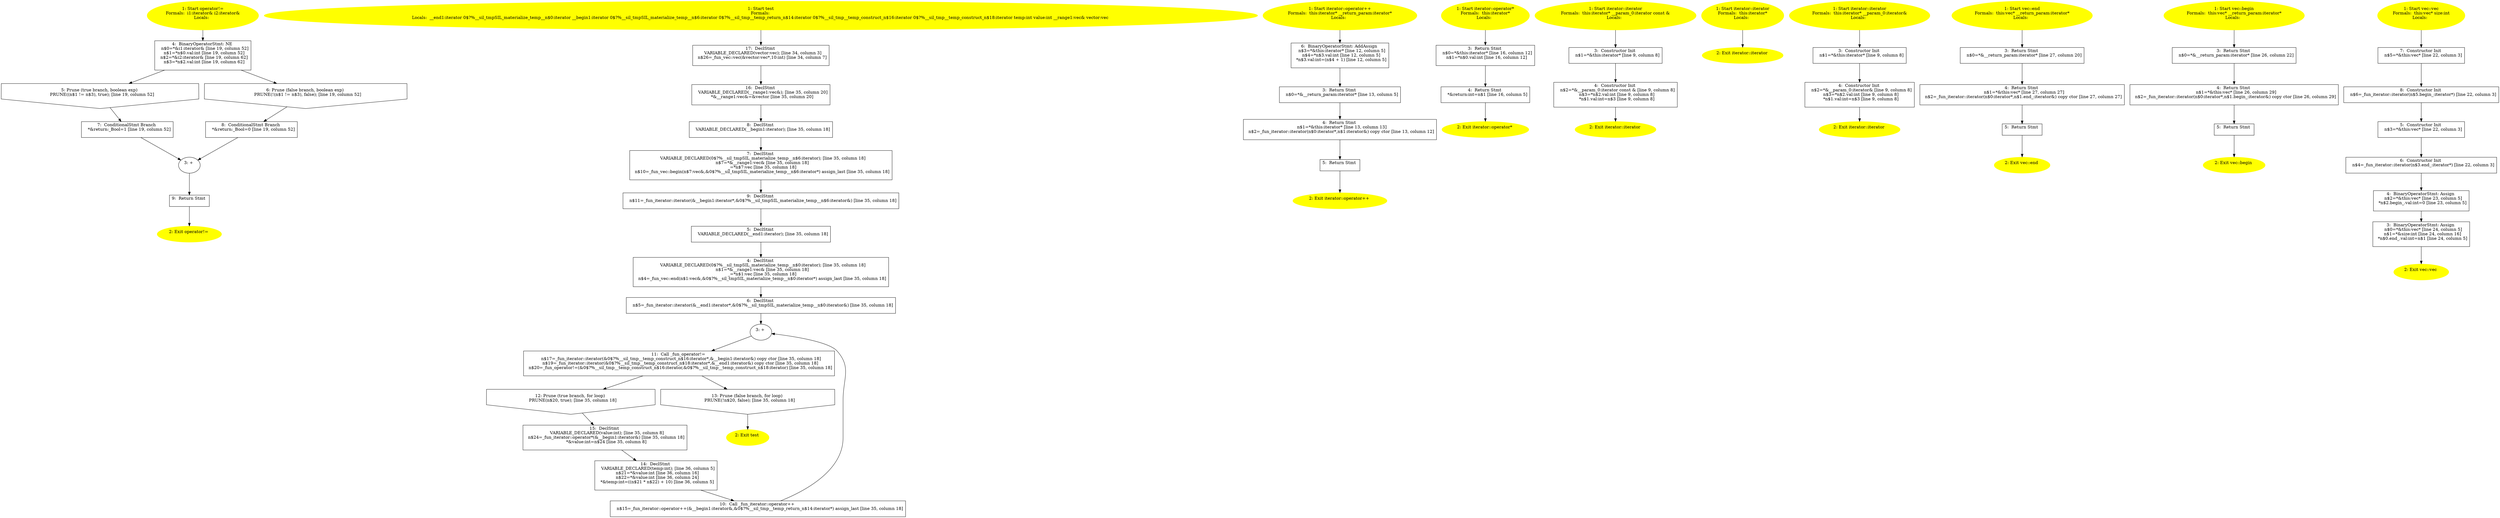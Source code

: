 /* @generated */
digraph cfg {
"operator!=#4715710375716659667.eb4126b3edd381f3092a9e38275754d4_1" [label="1: Start operator!=\nFormals:  i1:iterator& i2:iterator&\nLocals:  \n  " color=yellow style=filled]
	

	 "operator!=#4715710375716659667.eb4126b3edd381f3092a9e38275754d4_1" -> "operator!=#4715710375716659667.eb4126b3edd381f3092a9e38275754d4_4" ;
"operator!=#4715710375716659667.eb4126b3edd381f3092a9e38275754d4_2" [label="2: Exit operator!= \n  " color=yellow style=filled]
	

"operator!=#4715710375716659667.eb4126b3edd381f3092a9e38275754d4_3" [label="3: + \n  " ]
	

	 "operator!=#4715710375716659667.eb4126b3edd381f3092a9e38275754d4_3" -> "operator!=#4715710375716659667.eb4126b3edd381f3092a9e38275754d4_9" ;
"operator!=#4715710375716659667.eb4126b3edd381f3092a9e38275754d4_4" [label="4:  BinaryOperatorStmt: NE \n   n$0=*&i1:iterator& [line 19, column 52]\n  n$1=*n$0.val:int [line 19, column 52]\n  n$2=*&i2:iterator& [line 19, column 62]\n  n$3=*n$2.val:int [line 19, column 62]\n " shape="box"]
	

	 "operator!=#4715710375716659667.eb4126b3edd381f3092a9e38275754d4_4" -> "operator!=#4715710375716659667.eb4126b3edd381f3092a9e38275754d4_5" ;
	 "operator!=#4715710375716659667.eb4126b3edd381f3092a9e38275754d4_4" -> "operator!=#4715710375716659667.eb4126b3edd381f3092a9e38275754d4_6" ;
"operator!=#4715710375716659667.eb4126b3edd381f3092a9e38275754d4_5" [label="5: Prune (true branch, boolean exp) \n   PRUNE((n$1 != n$3), true); [line 19, column 52]\n " shape="invhouse"]
	

	 "operator!=#4715710375716659667.eb4126b3edd381f3092a9e38275754d4_5" -> "operator!=#4715710375716659667.eb4126b3edd381f3092a9e38275754d4_7" ;
"operator!=#4715710375716659667.eb4126b3edd381f3092a9e38275754d4_6" [label="6: Prune (false branch, boolean exp) \n   PRUNE(!(n$1 != n$3), false); [line 19, column 52]\n " shape="invhouse"]
	

	 "operator!=#4715710375716659667.eb4126b3edd381f3092a9e38275754d4_6" -> "operator!=#4715710375716659667.eb4126b3edd381f3092a9e38275754d4_8" ;
"operator!=#4715710375716659667.eb4126b3edd381f3092a9e38275754d4_7" [label="7:  ConditionalStmt Branch \n   *&return:_Bool=1 [line 19, column 52]\n " shape="box"]
	

	 "operator!=#4715710375716659667.eb4126b3edd381f3092a9e38275754d4_7" -> "operator!=#4715710375716659667.eb4126b3edd381f3092a9e38275754d4_3" ;
"operator!=#4715710375716659667.eb4126b3edd381f3092a9e38275754d4_8" [label="8:  ConditionalStmt Branch \n   *&return:_Bool=0 [line 19, column 52]\n " shape="box"]
	

	 "operator!=#4715710375716659667.eb4126b3edd381f3092a9e38275754d4_8" -> "operator!=#4715710375716659667.eb4126b3edd381f3092a9e38275754d4_3" ;
"operator!=#4715710375716659667.eb4126b3edd381f3092a9e38275754d4_9" [label="9:  Return Stmt \n  " shape="box"]
	

	 "operator!=#4715710375716659667.eb4126b3edd381f3092a9e38275754d4_9" -> "operator!=#4715710375716659667.eb4126b3edd381f3092a9e38275754d4_2" ;
"test#18241244337164948030.afc14f193ad97442f67ac7183be789bc_1" [label="1: Start test\nFormals: \nLocals:  __end1:iterator 0$?%__sil_tmpSIL_materialize_temp__n$0:iterator __begin1:iterator 0$?%__sil_tmpSIL_materialize_temp__n$6:iterator 0$?%__sil_tmp__temp_return_n$14:iterator 0$?%__sil_tmp__temp_construct_n$16:iterator 0$?%__sil_tmp__temp_construct_n$18:iterator temp:int value:int __range1:vec& vector:vec \n  " color=yellow style=filled]
	

	 "test#18241244337164948030.afc14f193ad97442f67ac7183be789bc_1" -> "test#18241244337164948030.afc14f193ad97442f67ac7183be789bc_17" ;
"test#18241244337164948030.afc14f193ad97442f67ac7183be789bc_2" [label="2: Exit test \n  " color=yellow style=filled]
	

"test#18241244337164948030.afc14f193ad97442f67ac7183be789bc_3" [label="3: + \n  " ]
	

	 "test#18241244337164948030.afc14f193ad97442f67ac7183be789bc_3" -> "test#18241244337164948030.afc14f193ad97442f67ac7183be789bc_11" ;
"test#18241244337164948030.afc14f193ad97442f67ac7183be789bc_4" [label="4:  DeclStmt \n   VARIABLE_DECLARED(0$?%__sil_tmpSIL_materialize_temp__n$0:iterator); [line 35, column 18]\n  n$1=*&__range1:vec& [line 35, column 18]\n  _=*n$1:vec [line 35, column 18]\n  n$4=_fun_vec::end(n$1:vec&,&0$?%__sil_tmpSIL_materialize_temp__n$0:iterator*) assign_last [line 35, column 18]\n " shape="box"]
	

	 "test#18241244337164948030.afc14f193ad97442f67ac7183be789bc_4" -> "test#18241244337164948030.afc14f193ad97442f67ac7183be789bc_6" ;
"test#18241244337164948030.afc14f193ad97442f67ac7183be789bc_5" [label="5:  DeclStmt \n   VARIABLE_DECLARED(__end1:iterator); [line 35, column 18]\n " shape="box"]
	

	 "test#18241244337164948030.afc14f193ad97442f67ac7183be789bc_5" -> "test#18241244337164948030.afc14f193ad97442f67ac7183be789bc_4" ;
"test#18241244337164948030.afc14f193ad97442f67ac7183be789bc_6" [label="6:  DeclStmt \n   n$5=_fun_iterator::iterator(&__end1:iterator*,&0$?%__sil_tmpSIL_materialize_temp__n$0:iterator&) [line 35, column 18]\n " shape="box"]
	

	 "test#18241244337164948030.afc14f193ad97442f67ac7183be789bc_6" -> "test#18241244337164948030.afc14f193ad97442f67ac7183be789bc_3" ;
"test#18241244337164948030.afc14f193ad97442f67ac7183be789bc_7" [label="7:  DeclStmt \n   VARIABLE_DECLARED(0$?%__sil_tmpSIL_materialize_temp__n$6:iterator); [line 35, column 18]\n  n$7=*&__range1:vec& [line 35, column 18]\n  _=*n$7:vec [line 35, column 18]\n  n$10=_fun_vec::begin(n$7:vec&,&0$?%__sil_tmpSIL_materialize_temp__n$6:iterator*) assign_last [line 35, column 18]\n " shape="box"]
	

	 "test#18241244337164948030.afc14f193ad97442f67ac7183be789bc_7" -> "test#18241244337164948030.afc14f193ad97442f67ac7183be789bc_9" ;
"test#18241244337164948030.afc14f193ad97442f67ac7183be789bc_8" [label="8:  DeclStmt \n   VARIABLE_DECLARED(__begin1:iterator); [line 35, column 18]\n " shape="box"]
	

	 "test#18241244337164948030.afc14f193ad97442f67ac7183be789bc_8" -> "test#18241244337164948030.afc14f193ad97442f67ac7183be789bc_7" ;
"test#18241244337164948030.afc14f193ad97442f67ac7183be789bc_9" [label="9:  DeclStmt \n   n$11=_fun_iterator::iterator(&__begin1:iterator*,&0$?%__sil_tmpSIL_materialize_temp__n$6:iterator&) [line 35, column 18]\n " shape="box"]
	

	 "test#18241244337164948030.afc14f193ad97442f67ac7183be789bc_9" -> "test#18241244337164948030.afc14f193ad97442f67ac7183be789bc_5" ;
"test#18241244337164948030.afc14f193ad97442f67ac7183be789bc_10" [label="10:  Call _fun_iterator::operator++ \n   n$15=_fun_iterator::operator++(&__begin1:iterator&,&0$?%__sil_tmp__temp_return_n$14:iterator*) assign_last [line 35, column 18]\n " shape="box"]
	

	 "test#18241244337164948030.afc14f193ad97442f67ac7183be789bc_10" -> "test#18241244337164948030.afc14f193ad97442f67ac7183be789bc_3" ;
"test#18241244337164948030.afc14f193ad97442f67ac7183be789bc_11" [label="11:  Call _fun_operator!= \n   n$17=_fun_iterator::iterator(&0$?%__sil_tmp__temp_construct_n$16:iterator*,&__begin1:iterator&) copy ctor [line 35, column 18]\n  n$19=_fun_iterator::iterator(&0$?%__sil_tmp__temp_construct_n$18:iterator*,&__end1:iterator&) copy ctor [line 35, column 18]\n  n$20=_fun_operator!=(&0$?%__sil_tmp__temp_construct_n$16:iterator,&0$?%__sil_tmp__temp_construct_n$18:iterator) [line 35, column 18]\n " shape="box"]
	

	 "test#18241244337164948030.afc14f193ad97442f67ac7183be789bc_11" -> "test#18241244337164948030.afc14f193ad97442f67ac7183be789bc_12" ;
	 "test#18241244337164948030.afc14f193ad97442f67ac7183be789bc_11" -> "test#18241244337164948030.afc14f193ad97442f67ac7183be789bc_13" ;
"test#18241244337164948030.afc14f193ad97442f67ac7183be789bc_12" [label="12: Prune (true branch, for loop) \n   PRUNE(n$20, true); [line 35, column 18]\n " shape="invhouse"]
	

	 "test#18241244337164948030.afc14f193ad97442f67ac7183be789bc_12" -> "test#18241244337164948030.afc14f193ad97442f67ac7183be789bc_15" ;
"test#18241244337164948030.afc14f193ad97442f67ac7183be789bc_13" [label="13: Prune (false branch, for loop) \n   PRUNE(!n$20, false); [line 35, column 18]\n " shape="invhouse"]
	

	 "test#18241244337164948030.afc14f193ad97442f67ac7183be789bc_13" -> "test#18241244337164948030.afc14f193ad97442f67ac7183be789bc_2" ;
"test#18241244337164948030.afc14f193ad97442f67ac7183be789bc_14" [label="14:  DeclStmt \n   VARIABLE_DECLARED(temp:int); [line 36, column 5]\n  n$21=*&value:int [line 36, column 16]\n  n$22=*&value:int [line 36, column 24]\n  *&temp:int=((n$21 * n$22) + 10) [line 36, column 5]\n " shape="box"]
	

	 "test#18241244337164948030.afc14f193ad97442f67ac7183be789bc_14" -> "test#18241244337164948030.afc14f193ad97442f67ac7183be789bc_10" ;
"test#18241244337164948030.afc14f193ad97442f67ac7183be789bc_15" [label="15:  DeclStmt \n   VARIABLE_DECLARED(value:int); [line 35, column 8]\n  n$24=_fun_iterator::operator*(&__begin1:iterator&) [line 35, column 18]\n  *&value:int=n$24 [line 35, column 8]\n " shape="box"]
	

	 "test#18241244337164948030.afc14f193ad97442f67ac7183be789bc_15" -> "test#18241244337164948030.afc14f193ad97442f67ac7183be789bc_14" ;
"test#18241244337164948030.afc14f193ad97442f67ac7183be789bc_16" [label="16:  DeclStmt \n   VARIABLE_DECLARED(__range1:vec&); [line 35, column 20]\n  *&__range1:vec&=&vector [line 35, column 20]\n " shape="box"]
	

	 "test#18241244337164948030.afc14f193ad97442f67ac7183be789bc_16" -> "test#18241244337164948030.afc14f193ad97442f67ac7183be789bc_8" ;
"test#18241244337164948030.afc14f193ad97442f67ac7183be789bc_17" [label="17:  DeclStmt \n   VARIABLE_DECLARED(vector:vec); [line 34, column 3]\n  n$26=_fun_vec::vec(&vector:vec*,10:int) [line 34, column 7]\n " shape="box"]
	

	 "test#18241244337164948030.afc14f193ad97442f67ac7183be789bc_17" -> "test#18241244337164948030.afc14f193ad97442f67ac7183be789bc_16" ;
"operator++#iterator(class iterator)#(14034081864165661659).574423d3d3249b4f53477fb1be150024_1" [label="1: Start iterator::operator++\nFormals:  this:iterator* __return_param:iterator*\nLocals:  \n  " color=yellow style=filled]
	

	 "operator++#iterator(class iterator)#(14034081864165661659).574423d3d3249b4f53477fb1be150024_1" -> "operator++#iterator(class iterator)#(14034081864165661659).574423d3d3249b4f53477fb1be150024_6" ;
"operator++#iterator(class iterator)#(14034081864165661659).574423d3d3249b4f53477fb1be150024_2" [label="2: Exit iterator::operator++ \n  " color=yellow style=filled]
	

"operator++#iterator(class iterator)#(14034081864165661659).574423d3d3249b4f53477fb1be150024_3" [label="3:  Return Stmt \n   n$0=*&__return_param:iterator* [line 13, column 5]\n " shape="box"]
	

	 "operator++#iterator(class iterator)#(14034081864165661659).574423d3d3249b4f53477fb1be150024_3" -> "operator++#iterator(class iterator)#(14034081864165661659).574423d3d3249b4f53477fb1be150024_4" ;
"operator++#iterator(class iterator)#(14034081864165661659).574423d3d3249b4f53477fb1be150024_4" [label="4:  Return Stmt \n   n$1=*&this:iterator* [line 13, column 13]\n  n$2=_fun_iterator::iterator(n$0:iterator*,n$1:iterator&) copy ctor [line 13, column 12]\n " shape="box"]
	

	 "operator++#iterator(class iterator)#(14034081864165661659).574423d3d3249b4f53477fb1be150024_4" -> "operator++#iterator(class iterator)#(14034081864165661659).574423d3d3249b4f53477fb1be150024_5" ;
"operator++#iterator(class iterator)#(14034081864165661659).574423d3d3249b4f53477fb1be150024_5" [label="5:  Return Stmt \n  " shape="box"]
	

	 "operator++#iterator(class iterator)#(14034081864165661659).574423d3d3249b4f53477fb1be150024_5" -> "operator++#iterator(class iterator)#(14034081864165661659).574423d3d3249b4f53477fb1be150024_2" ;
"operator++#iterator(class iterator)#(14034081864165661659).574423d3d3249b4f53477fb1be150024_6" [label="6:  BinaryOperatorStmt: AddAssign \n   n$3=*&this:iterator* [line 12, column 5]\n  n$4=*n$3.val:int [line 12, column 5]\n  *n$3.val:int=(n$4 + 1) [line 12, column 5]\n " shape="box"]
	

	 "operator++#iterator(class iterator)#(14034081864165661659).574423d3d3249b4f53477fb1be150024_6" -> "operator++#iterator(class iterator)#(14034081864165661659).574423d3d3249b4f53477fb1be150024_3" ;
"operator*#iterator#(14296957122470685412).e3f593369544fc43a253ad1e4f5ed136_1" [label="1: Start iterator::operator*\nFormals:  this:iterator*\nLocals:  \n  " color=yellow style=filled]
	

	 "operator*#iterator#(14296957122470685412).e3f593369544fc43a253ad1e4f5ed136_1" -> "operator*#iterator#(14296957122470685412).e3f593369544fc43a253ad1e4f5ed136_3" ;
"operator*#iterator#(14296957122470685412).e3f593369544fc43a253ad1e4f5ed136_2" [label="2: Exit iterator::operator* \n  " color=yellow style=filled]
	

"operator*#iterator#(14296957122470685412).e3f593369544fc43a253ad1e4f5ed136_3" [label="3:  Return Stmt \n   n$0=*&this:iterator* [line 16, column 12]\n  n$1=*n$0.val:int [line 16, column 12]\n " shape="box"]
	

	 "operator*#iterator#(14296957122470685412).e3f593369544fc43a253ad1e4f5ed136_3" -> "operator*#iterator#(14296957122470685412).e3f593369544fc43a253ad1e4f5ed136_4" ;
"operator*#iterator#(14296957122470685412).e3f593369544fc43a253ad1e4f5ed136_4" [label="4:  Return Stmt \n   *&return:int=n$1 [line 16, column 5]\n " shape="box"]
	

	 "operator*#iterator#(14296957122470685412).e3f593369544fc43a253ad1e4f5ed136_4" -> "operator*#iterator#(14296957122470685412).e3f593369544fc43a253ad1e4f5ed136_2" ;
"iterator#iterator#{6263800793583893213}.2925417e565733c02897725a022607ab_1" [label="1: Start iterator::iterator\nFormals:  this:iterator* __param_0:iterator const &\nLocals:  \n  " color=yellow style=filled]
	

	 "iterator#iterator#{6263800793583893213}.2925417e565733c02897725a022607ab_1" -> "iterator#iterator#{6263800793583893213}.2925417e565733c02897725a022607ab_3" ;
"iterator#iterator#{6263800793583893213}.2925417e565733c02897725a022607ab_2" [label="2: Exit iterator::iterator \n  " color=yellow style=filled]
	

"iterator#iterator#{6263800793583893213}.2925417e565733c02897725a022607ab_3" [label="3:  Constructor Init \n   n$1=*&this:iterator* [line 9, column 8]\n " shape="box"]
	

	 "iterator#iterator#{6263800793583893213}.2925417e565733c02897725a022607ab_3" -> "iterator#iterator#{6263800793583893213}.2925417e565733c02897725a022607ab_4" ;
"iterator#iterator#{6263800793583893213}.2925417e565733c02897725a022607ab_4" [label="4:  Constructor Init \n   n$2=*&__param_0:iterator const & [line 9, column 8]\n  n$3=*n$2.val:int [line 9, column 8]\n  *n$1.val:int=n$3 [line 9, column 8]\n " shape="box"]
	

	 "iterator#iterator#{6263800793583893213}.2925417e565733c02897725a022607ab_4" -> "iterator#iterator#{6263800793583893213}.2925417e565733c02897725a022607ab_2" ;
"iterator#iterator#{653730785817818446}.63d1626384a198c721f31181f019c163_1" [label="1: Start iterator::iterator\nFormals:  this:iterator*\nLocals:  \n  " color=yellow style=filled]
	

	 "iterator#iterator#{653730785817818446}.63d1626384a198c721f31181f019c163_1" -> "iterator#iterator#{653730785817818446}.63d1626384a198c721f31181f019c163_2" ;
"iterator#iterator#{653730785817818446}.63d1626384a198c721f31181f019c163_2" [label="2: Exit iterator::iterator \n  " color=yellow style=filled]
	

"iterator#iterator#{733828176452420883}.61dfc7a691ff5e9a9f581f45331e0324_1" [label="1: Start iterator::iterator\nFormals:  this:iterator* __param_0:iterator&\nLocals:  \n  " color=yellow style=filled]
	

	 "iterator#iterator#{733828176452420883}.61dfc7a691ff5e9a9f581f45331e0324_1" -> "iterator#iterator#{733828176452420883}.61dfc7a691ff5e9a9f581f45331e0324_3" ;
"iterator#iterator#{733828176452420883}.61dfc7a691ff5e9a9f581f45331e0324_2" [label="2: Exit iterator::iterator \n  " color=yellow style=filled]
	

"iterator#iterator#{733828176452420883}.61dfc7a691ff5e9a9f581f45331e0324_3" [label="3:  Constructor Init \n   n$1=*&this:iterator* [line 9, column 8]\n " shape="box"]
	

	 "iterator#iterator#{733828176452420883}.61dfc7a691ff5e9a9f581f45331e0324_3" -> "iterator#iterator#{733828176452420883}.61dfc7a691ff5e9a9f581f45331e0324_4" ;
"iterator#iterator#{733828176452420883}.61dfc7a691ff5e9a9f581f45331e0324_4" [label="4:  Constructor Init \n   n$2=*&__param_0:iterator& [line 9, column 8]\n  n$3=*n$2.val:int [line 9, column 8]\n  *n$1.val:int=n$3 [line 9, column 8]\n " shape="box"]
	

	 "iterator#iterator#{733828176452420883}.61dfc7a691ff5e9a9f581f45331e0324_4" -> "iterator#iterator#{733828176452420883}.61dfc7a691ff5e9a9f581f45331e0324_2" ;
"end#vec(class iterator)#(14240882620331653738).aed9da65654959634fd17d4511cfa44d_1" [label="1: Start vec::end\nFormals:  this:vec* __return_param:iterator*\nLocals:  \n  " color=yellow style=filled]
	

	 "end#vec(class iterator)#(14240882620331653738).aed9da65654959634fd17d4511cfa44d_1" -> "end#vec(class iterator)#(14240882620331653738).aed9da65654959634fd17d4511cfa44d_3" ;
"end#vec(class iterator)#(14240882620331653738).aed9da65654959634fd17d4511cfa44d_2" [label="2: Exit vec::end \n  " color=yellow style=filled]
	

"end#vec(class iterator)#(14240882620331653738).aed9da65654959634fd17d4511cfa44d_3" [label="3:  Return Stmt \n   n$0=*&__return_param:iterator* [line 27, column 20]\n " shape="box"]
	

	 "end#vec(class iterator)#(14240882620331653738).aed9da65654959634fd17d4511cfa44d_3" -> "end#vec(class iterator)#(14240882620331653738).aed9da65654959634fd17d4511cfa44d_4" ;
"end#vec(class iterator)#(14240882620331653738).aed9da65654959634fd17d4511cfa44d_4" [label="4:  Return Stmt \n   n$1=*&this:vec* [line 27, column 27]\n  n$2=_fun_iterator::iterator(n$0:iterator*,n$1.end_:iterator&) copy ctor [line 27, column 27]\n " shape="box"]
	

	 "end#vec(class iterator)#(14240882620331653738).aed9da65654959634fd17d4511cfa44d_4" -> "end#vec(class iterator)#(14240882620331653738).aed9da65654959634fd17d4511cfa44d_5" ;
"end#vec(class iterator)#(14240882620331653738).aed9da65654959634fd17d4511cfa44d_5" [label="5:  Return Stmt \n  " shape="box"]
	

	 "end#vec(class iterator)#(14240882620331653738).aed9da65654959634fd17d4511cfa44d_5" -> "end#vec(class iterator)#(14240882620331653738).aed9da65654959634fd17d4511cfa44d_2" ;
"begin#vec(class iterator)#(1866137161906470488).407edea568a869b61c9e5e8424e0b5f7_1" [label="1: Start vec::begin\nFormals:  this:vec* __return_param:iterator*\nLocals:  \n  " color=yellow style=filled]
	

	 "begin#vec(class iterator)#(1866137161906470488).407edea568a869b61c9e5e8424e0b5f7_1" -> "begin#vec(class iterator)#(1866137161906470488).407edea568a869b61c9e5e8424e0b5f7_3" ;
"begin#vec(class iterator)#(1866137161906470488).407edea568a869b61c9e5e8424e0b5f7_2" [label="2: Exit vec::begin \n  " color=yellow style=filled]
	

"begin#vec(class iterator)#(1866137161906470488).407edea568a869b61c9e5e8424e0b5f7_3" [label="3:  Return Stmt \n   n$0=*&__return_param:iterator* [line 26, column 22]\n " shape="box"]
	

	 "begin#vec(class iterator)#(1866137161906470488).407edea568a869b61c9e5e8424e0b5f7_3" -> "begin#vec(class iterator)#(1866137161906470488).407edea568a869b61c9e5e8424e0b5f7_4" ;
"begin#vec(class iterator)#(1866137161906470488).407edea568a869b61c9e5e8424e0b5f7_4" [label="4:  Return Stmt \n   n$1=*&this:vec* [line 26, column 29]\n  n$2=_fun_iterator::iterator(n$0:iterator*,n$1.begin_:iterator&) copy ctor [line 26, column 29]\n " shape="box"]
	

	 "begin#vec(class iterator)#(1866137161906470488).407edea568a869b61c9e5e8424e0b5f7_4" -> "begin#vec(class iterator)#(1866137161906470488).407edea568a869b61c9e5e8424e0b5f7_5" ;
"begin#vec(class iterator)#(1866137161906470488).407edea568a869b61c9e5e8424e0b5f7_5" [label="5:  Return Stmt \n  " shape="box"]
	

	 "begin#vec(class iterator)#(1866137161906470488).407edea568a869b61c9e5e8424e0b5f7_5" -> "begin#vec(class iterator)#(1866137161906470488).407edea568a869b61c9e5e8424e0b5f7_2" ;
"vec#vec#{14372719777012317208}.d88ff419231dda7ed4b627518fd1a9fb_1" [label="1: Start vec::vec\nFormals:  this:vec* size:int\nLocals:  \n  " color=yellow style=filled]
	

	 "vec#vec#{14372719777012317208}.d88ff419231dda7ed4b627518fd1a9fb_1" -> "vec#vec#{14372719777012317208}.d88ff419231dda7ed4b627518fd1a9fb_7" ;
"vec#vec#{14372719777012317208}.d88ff419231dda7ed4b627518fd1a9fb_2" [label="2: Exit vec::vec \n  " color=yellow style=filled]
	

"vec#vec#{14372719777012317208}.d88ff419231dda7ed4b627518fd1a9fb_3" [label="3:  BinaryOperatorStmt: Assign \n   n$0=*&this:vec* [line 24, column 5]\n  n$1=*&size:int [line 24, column 16]\n  *n$0.end_.val:int=n$1 [line 24, column 5]\n " shape="box"]
	

	 "vec#vec#{14372719777012317208}.d88ff419231dda7ed4b627518fd1a9fb_3" -> "vec#vec#{14372719777012317208}.d88ff419231dda7ed4b627518fd1a9fb_2" ;
"vec#vec#{14372719777012317208}.d88ff419231dda7ed4b627518fd1a9fb_4" [label="4:  BinaryOperatorStmt: Assign \n   n$2=*&this:vec* [line 23, column 5]\n  *n$2.begin_.val:int=0 [line 23, column 5]\n " shape="box"]
	

	 "vec#vec#{14372719777012317208}.d88ff419231dda7ed4b627518fd1a9fb_4" -> "vec#vec#{14372719777012317208}.d88ff419231dda7ed4b627518fd1a9fb_3" ;
"vec#vec#{14372719777012317208}.d88ff419231dda7ed4b627518fd1a9fb_5" [label="5:  Constructor Init \n   n$3=*&this:vec* [line 22, column 3]\n " shape="box"]
	

	 "vec#vec#{14372719777012317208}.d88ff419231dda7ed4b627518fd1a9fb_5" -> "vec#vec#{14372719777012317208}.d88ff419231dda7ed4b627518fd1a9fb_6" ;
"vec#vec#{14372719777012317208}.d88ff419231dda7ed4b627518fd1a9fb_6" [label="6:  Constructor Init \n   n$4=_fun_iterator::iterator(n$3.end_:iterator*) [line 22, column 3]\n " shape="box"]
	

	 "vec#vec#{14372719777012317208}.d88ff419231dda7ed4b627518fd1a9fb_6" -> "vec#vec#{14372719777012317208}.d88ff419231dda7ed4b627518fd1a9fb_4" ;
"vec#vec#{14372719777012317208}.d88ff419231dda7ed4b627518fd1a9fb_7" [label="7:  Constructor Init \n   n$5=*&this:vec* [line 22, column 3]\n " shape="box"]
	

	 "vec#vec#{14372719777012317208}.d88ff419231dda7ed4b627518fd1a9fb_7" -> "vec#vec#{14372719777012317208}.d88ff419231dda7ed4b627518fd1a9fb_8" ;
"vec#vec#{14372719777012317208}.d88ff419231dda7ed4b627518fd1a9fb_8" [label="8:  Constructor Init \n   n$6=_fun_iterator::iterator(n$5.begin_:iterator*) [line 22, column 3]\n " shape="box"]
	

	 "vec#vec#{14372719777012317208}.d88ff419231dda7ed4b627518fd1a9fb_8" -> "vec#vec#{14372719777012317208}.d88ff419231dda7ed4b627518fd1a9fb_5" ;
}
